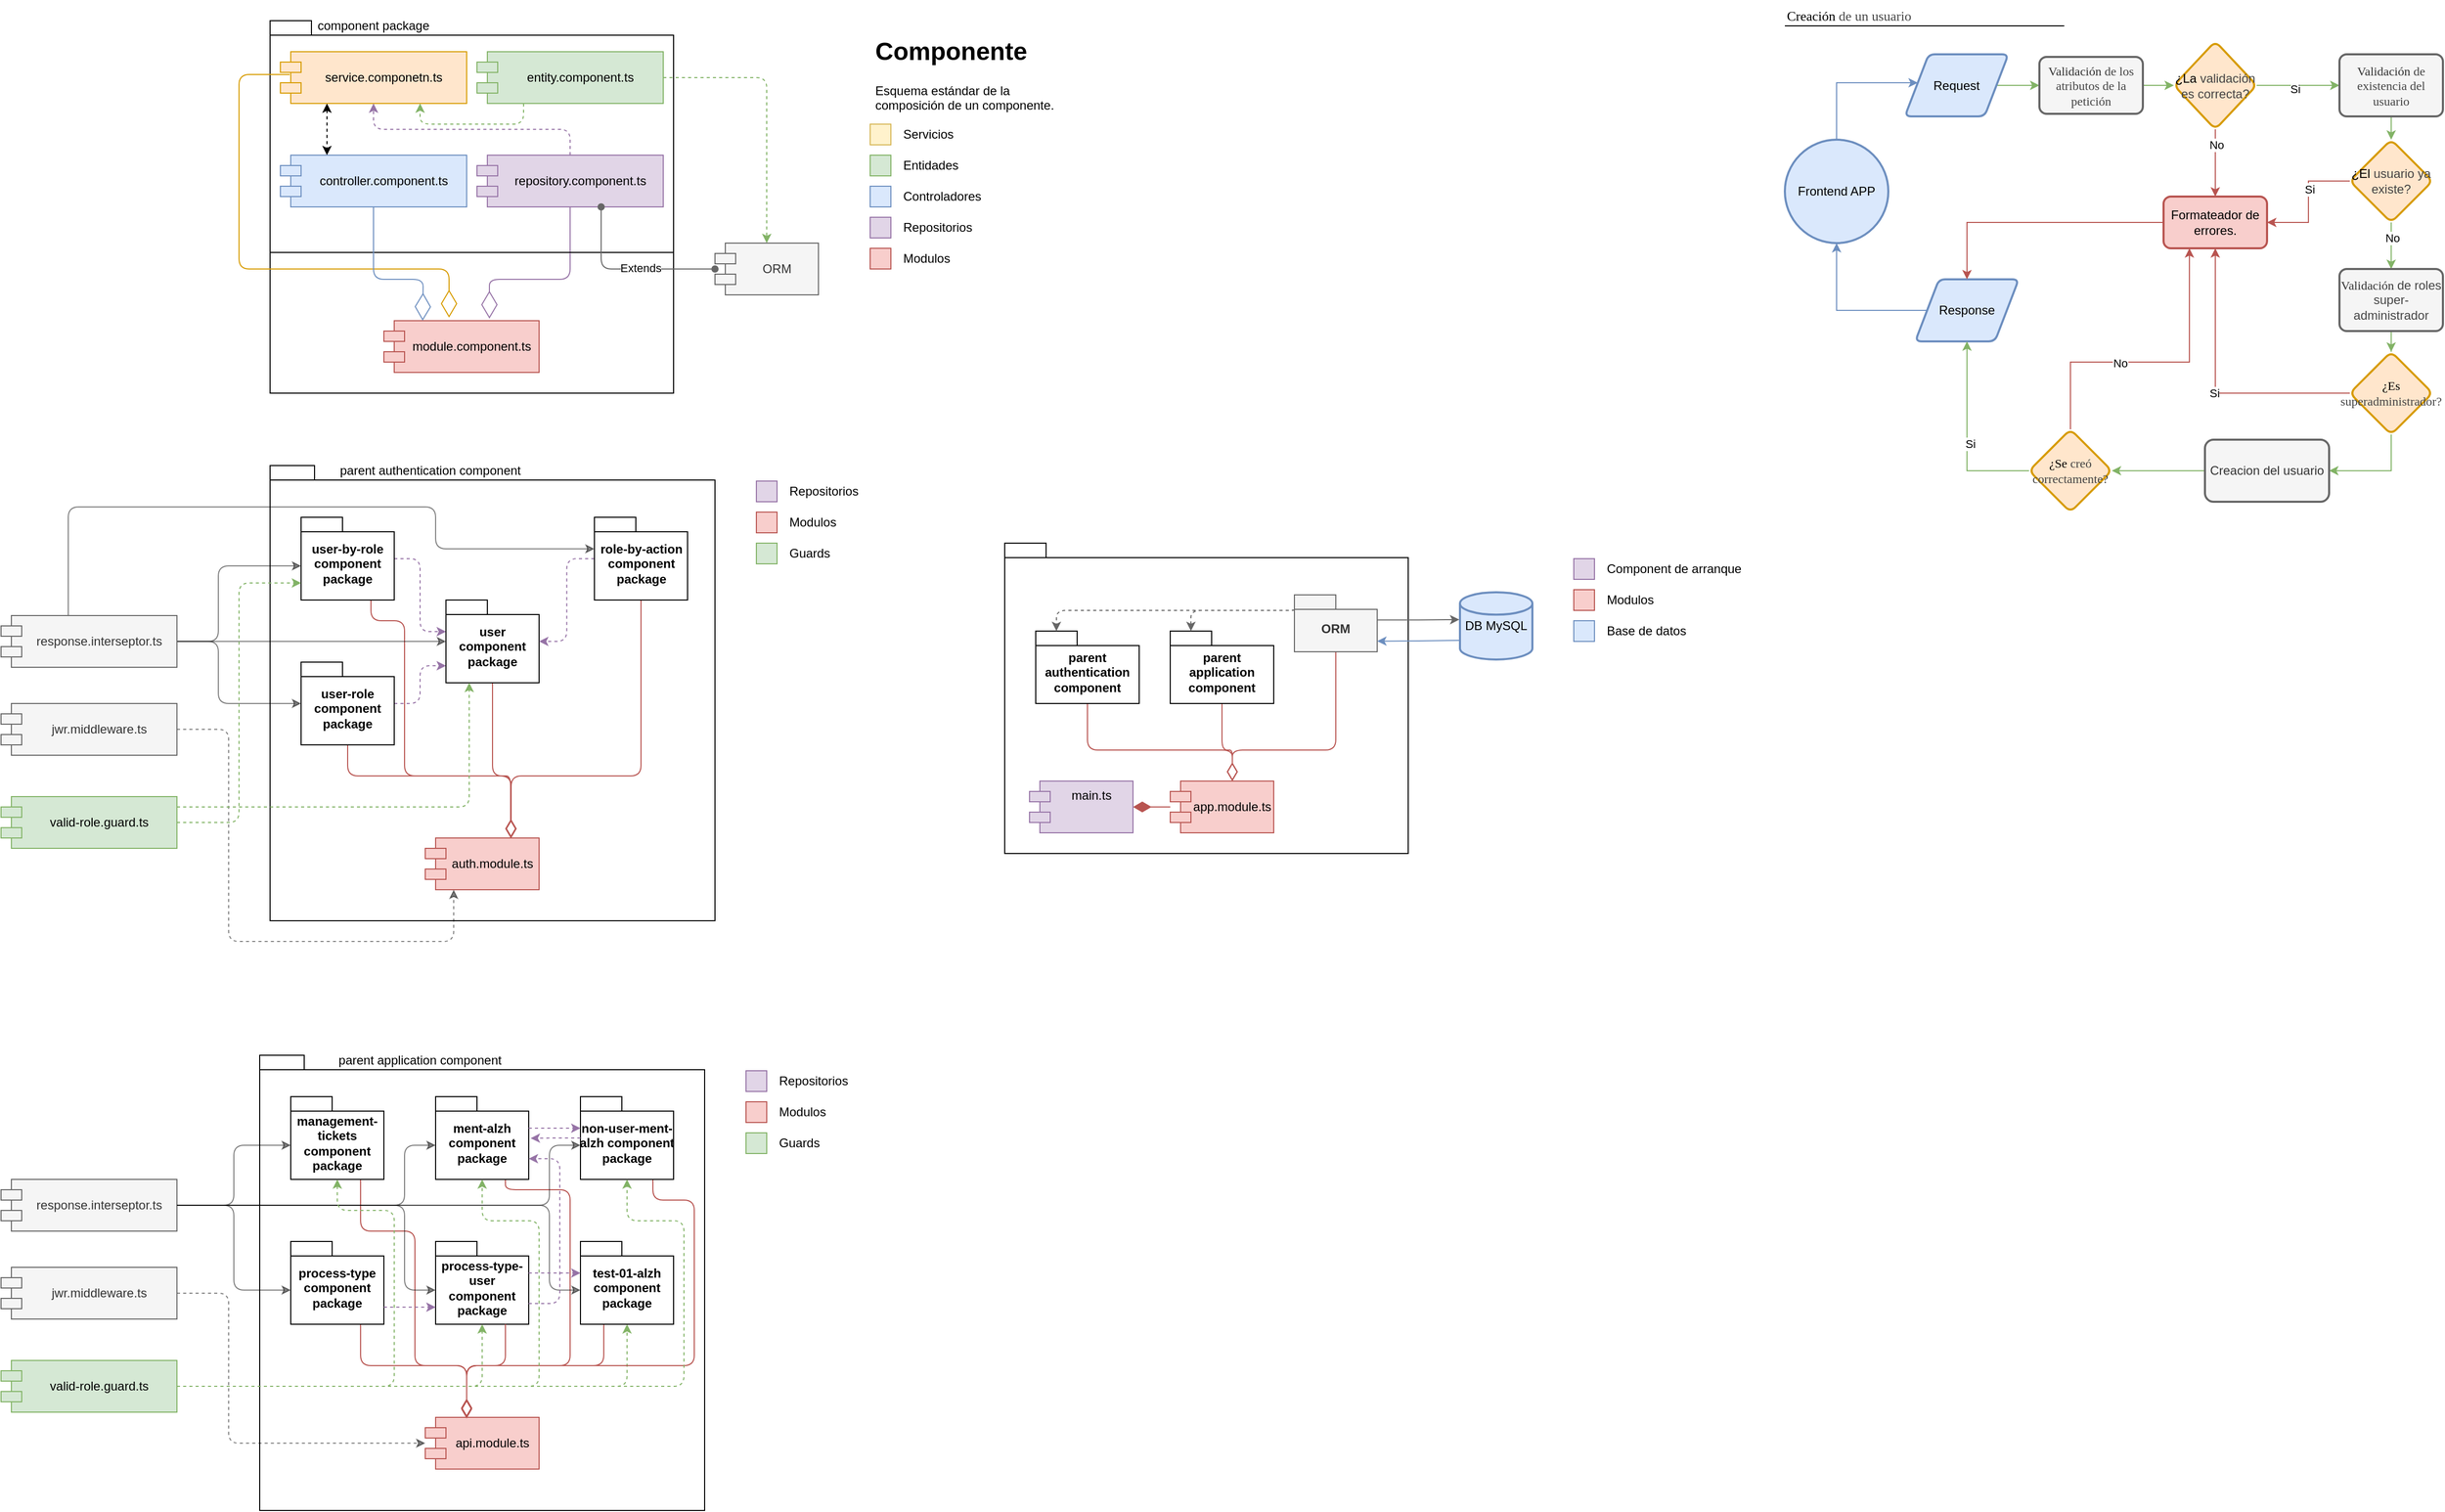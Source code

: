 <mxfile version="22.0.8" type="github">
  <diagram name="Page-1" id="3SnuVNbN8GcKIh2ZC8Z5">
    <mxGraphModel dx="2074" dy="652" grid="1" gridSize="10" guides="1" tooltips="1" connect="1" arrows="1" fold="1" page="1" pageScale="1" pageWidth="827" pageHeight="1169" math="0" shadow="0">
      <root>
        <mxCell id="0" />
        <mxCell id="1" parent="0" />
        <mxCell id="pO1jTsx1TpuLJ8HW07vw-2" value="" style="shape=folder;fontStyle=1;spacingTop=10;tabWidth=40;tabHeight=14;tabPosition=left;html=1;whiteSpace=wrap;" parent="1" vertex="1">
          <mxGeometry x="90" y="40" width="390" height="360" as="geometry" />
        </mxCell>
        <mxCell id="pO1jTsx1TpuLJ8HW07vw-17" style="edgeStyle=orthogonalEdgeStyle;rounded=0;orthogonalLoop=1;jettySize=auto;html=1;exitX=0.25;exitY=1;exitDx=0;exitDy=0;entryX=0.25;entryY=0;entryDx=0;entryDy=0;dashed=1;startArrow=classic;startFill=1;" parent="1" source="pO1jTsx1TpuLJ8HW07vw-3" target="pO1jTsx1TpuLJ8HW07vw-8" edge="1">
          <mxGeometry relative="1" as="geometry" />
        </mxCell>
        <mxCell id="pO1jTsx1TpuLJ8HW07vw-3" value="service.componetn.ts" style="shape=module;align=left;spacingLeft=20;align=center;verticalAlign=middle;whiteSpace=wrap;html=1;fillColor=#ffe6cc;strokeColor=#d79b00;" parent="1" vertex="1">
          <mxGeometry x="100" y="70" width="180" height="50" as="geometry" />
        </mxCell>
        <mxCell id="pO1jTsx1TpuLJ8HW07vw-14" style="edgeStyle=orthogonalEdgeStyle;rounded=1;orthogonalLoop=1;jettySize=auto;html=1;exitX=0.05;exitY=0.44;exitDx=0;exitDy=0;entryX=0.42;entryY=-0.06;entryDx=0;entryDy=0;entryPerimeter=0;endSize=24;endArrow=diamondThin;endFill=0;exitPerimeter=0;fillColor=#ffe6cc;strokeColor=#d79b00;" parent="1" source="pO1jTsx1TpuLJ8HW07vw-3" target="pO1jTsx1TpuLJ8HW07vw-7" edge="1">
          <mxGeometry relative="1" as="geometry">
            <Array as="points">
              <mxPoint x="60" y="92" />
              <mxPoint x="60" y="280" />
              <mxPoint x="263" y="280" />
            </Array>
          </mxGeometry>
        </mxCell>
        <mxCell id="pO1jTsx1TpuLJ8HW07vw-18" style="edgeStyle=orthogonalEdgeStyle;rounded=1;orthogonalLoop=1;jettySize=auto;html=1;exitX=0.25;exitY=1;exitDx=0;exitDy=0;entryX=0.75;entryY=1;entryDx=0;entryDy=0;dashed=1;fillColor=#d5e8d4;strokeColor=#82b366;" parent="1" source="pO1jTsx1TpuLJ8HW07vw-5" target="pO1jTsx1TpuLJ8HW07vw-3" edge="1">
          <mxGeometry relative="1" as="geometry" />
        </mxCell>
        <mxCell id="VqnanhZ_yknu34_rnHjb-83" style="edgeStyle=orthogonalEdgeStyle;rounded=1;orthogonalLoop=1;jettySize=auto;html=1;exitX=1;exitY=0.5;exitDx=0;exitDy=0;entryX=0.5;entryY=0;entryDx=0;entryDy=0;fillColor=#d5e8d4;strokeColor=#82b366;dashed=1;" parent="1" source="pO1jTsx1TpuLJ8HW07vw-5" target="VqnanhZ_yknu34_rnHjb-51" edge="1">
          <mxGeometry relative="1" as="geometry" />
        </mxCell>
        <mxCell id="pO1jTsx1TpuLJ8HW07vw-5" value="entity.component.ts" style="shape=module;align=left;spacingLeft=20;align=center;verticalAlign=middle;whiteSpace=wrap;html=1;fillColor=#d5e8d4;strokeColor=#82b366;" parent="1" vertex="1">
          <mxGeometry x="290" y="70" width="180" height="50" as="geometry" />
        </mxCell>
        <mxCell id="pO1jTsx1TpuLJ8HW07vw-15" style="edgeStyle=orthogonalEdgeStyle;rounded=1;orthogonalLoop=1;jettySize=auto;html=1;exitX=0.5;exitY=1;exitDx=0;exitDy=0;entryX=0.68;entryY=-0.04;entryDx=0;entryDy=0;entryPerimeter=0;endSize=24;endArrow=diamondThin;endFill=0;fillColor=#e1d5e7;strokeColor=#9673a6;" parent="1" source="pO1jTsx1TpuLJ8HW07vw-6" target="pO1jTsx1TpuLJ8HW07vw-7" edge="1">
          <mxGeometry relative="1" as="geometry">
            <Array as="points">
              <mxPoint x="380" y="290" />
              <mxPoint x="302" y="290" />
            </Array>
          </mxGeometry>
        </mxCell>
        <mxCell id="pO1jTsx1TpuLJ8HW07vw-16" style="edgeStyle=orthogonalEdgeStyle;rounded=1;orthogonalLoop=1;jettySize=auto;html=1;exitX=0.5;exitY=0;exitDx=0;exitDy=0;dashed=1;fillColor=#e1d5e7;strokeColor=#9673a6;" parent="1" source="pO1jTsx1TpuLJ8HW07vw-6" target="pO1jTsx1TpuLJ8HW07vw-3" edge="1">
          <mxGeometry relative="1" as="geometry" />
        </mxCell>
        <mxCell id="pO1jTsx1TpuLJ8HW07vw-6" value="repository.component.ts" style="shape=module;align=left;spacingLeft=20;align=center;verticalAlign=middle;whiteSpace=wrap;html=1;fillColor=#e1d5e7;strokeColor=#9673a6;" parent="1" vertex="1">
          <mxGeometry x="290" y="170" width="180" height="50" as="geometry" />
        </mxCell>
        <mxCell id="pO1jTsx1TpuLJ8HW07vw-7" value="module.component.ts" style="shape=module;align=left;spacingLeft=20;align=center;verticalAlign=middle;whiteSpace=wrap;html=1;fillColor=#f8cecc;strokeColor=#b85450;" parent="1" vertex="1">
          <mxGeometry x="200" y="330" width="150" height="50" as="geometry" />
        </mxCell>
        <mxCell id="pO1jTsx1TpuLJ8HW07vw-8" value="controller.component.ts" style="shape=module;align=left;spacingLeft=20;align=center;verticalAlign=middle;whiteSpace=wrap;html=1;fillColor=#dae8fc;strokeColor=#6c8ebf;" parent="1" vertex="1">
          <mxGeometry x="100" y="170" width="180" height="50" as="geometry" />
        </mxCell>
        <mxCell id="pO1jTsx1TpuLJ8HW07vw-9" value="" style="line;strokeWidth=1;fillColor=none;align=left;verticalAlign=middle;spacingTop=-1;spacingLeft=3;spacingRight=3;rotatable=0;labelPosition=right;points=[];portConstraint=eastwest;strokeColor=inherit;" parent="1" vertex="1">
          <mxGeometry x="90" y="260" width="390" height="8" as="geometry" />
        </mxCell>
        <mxCell id="pO1jTsx1TpuLJ8HW07vw-13" value="" style="endArrow=diamondThin;endFill=0;endSize=24;html=1;rounded=1;exitX=0.5;exitY=1;exitDx=0;exitDy=0;entryX=0.25;entryY=0;entryDx=0;entryDy=0;fillColor=#dae8fc;strokeColor=#6c8ebf;" parent="1" source="pO1jTsx1TpuLJ8HW07vw-8" target="pO1jTsx1TpuLJ8HW07vw-7" edge="1">
          <mxGeometry width="160" relative="1" as="geometry">
            <mxPoint x="300" y="400" as="sourcePoint" />
            <mxPoint x="460" y="400" as="targetPoint" />
            <Array as="points">
              <mxPoint x="190" y="290" />
              <mxPoint x="238" y="290" />
            </Array>
          </mxGeometry>
        </mxCell>
        <mxCell id="pO1jTsx1TpuLJ8HW07vw-23" value="component package" style="text;html=1;strokeColor=none;fillColor=none;align=center;verticalAlign=middle;whiteSpace=wrap;rounded=0;" parent="1" vertex="1">
          <mxGeometry x="110" y="30" width="160" height="30" as="geometry" />
        </mxCell>
        <mxCell id="pO1jTsx1TpuLJ8HW07vw-24" value="&lt;h1&gt;Componente&lt;/h1&gt;&lt;p&gt;Esquema estándar de la composición de un componente.&lt;br&gt;&lt;/p&gt;" style="text;html=1;strokeColor=none;fillColor=none;spacing=5;spacingTop=-20;whiteSpace=wrap;overflow=hidden;rounded=0;" parent="1" vertex="1">
          <mxGeometry x="670" y="50" width="190" height="120" as="geometry" />
        </mxCell>
        <mxCell id="pO1jTsx1TpuLJ8HW07vw-25" value="" style="whiteSpace=wrap;html=1;aspect=fixed;fillColor=#fff2cc;strokeColor=#d6b656;" parent="1" vertex="1">
          <mxGeometry x="670" y="140" width="20" height="20" as="geometry" />
        </mxCell>
        <mxCell id="pO1jTsx1TpuLJ8HW07vw-26" value="" style="whiteSpace=wrap;html=1;aspect=fixed;fillColor=#d5e8d4;strokeColor=#82b366;" parent="1" vertex="1">
          <mxGeometry x="670" y="170" width="20" height="20" as="geometry" />
        </mxCell>
        <mxCell id="pO1jTsx1TpuLJ8HW07vw-27" value="" style="whiteSpace=wrap;html=1;aspect=fixed;fillColor=#dae8fc;strokeColor=#6c8ebf;" parent="1" vertex="1">
          <mxGeometry x="670" y="200" width="20" height="20" as="geometry" />
        </mxCell>
        <mxCell id="pO1jTsx1TpuLJ8HW07vw-28" value="" style="whiteSpace=wrap;html=1;aspect=fixed;fillColor=#e1d5e7;strokeColor=#9673a6;" parent="1" vertex="1">
          <mxGeometry x="670" y="230" width="20" height="20" as="geometry" />
        </mxCell>
        <mxCell id="pO1jTsx1TpuLJ8HW07vw-29" value="" style="whiteSpace=wrap;html=1;aspect=fixed;fillColor=#f8cecc;strokeColor=#b85450;" parent="1" vertex="1">
          <mxGeometry x="670" y="260" width="20" height="20" as="geometry" />
        </mxCell>
        <mxCell id="pO1jTsx1TpuLJ8HW07vw-30" value="Servicios" style="text;html=1;strokeColor=none;fillColor=none;align=left;verticalAlign=middle;whiteSpace=wrap;rounded=0;" parent="1" vertex="1">
          <mxGeometry x="700" y="135" width="60" height="30" as="geometry" />
        </mxCell>
        <mxCell id="pO1jTsx1TpuLJ8HW07vw-31" value="Entidades" style="text;html=1;strokeColor=none;fillColor=none;align=left;verticalAlign=middle;whiteSpace=wrap;rounded=0;" parent="1" vertex="1">
          <mxGeometry x="700" y="165" width="60" height="30" as="geometry" />
        </mxCell>
        <mxCell id="pO1jTsx1TpuLJ8HW07vw-33" value="Controladores" style="text;html=1;strokeColor=none;fillColor=none;align=left;verticalAlign=middle;whiteSpace=wrap;rounded=0;" parent="1" vertex="1">
          <mxGeometry x="700" y="195" width="80" height="30" as="geometry" />
        </mxCell>
        <mxCell id="pO1jTsx1TpuLJ8HW07vw-34" value="Repositorios" style="text;html=1;strokeColor=none;fillColor=none;align=left;verticalAlign=middle;whiteSpace=wrap;rounded=0;" parent="1" vertex="1">
          <mxGeometry x="700" y="225" width="90" height="30" as="geometry" />
        </mxCell>
        <mxCell id="pO1jTsx1TpuLJ8HW07vw-35" value="Modulos" style="text;html=1;strokeColor=none;fillColor=none;align=left;verticalAlign=middle;whiteSpace=wrap;rounded=0;" parent="1" vertex="1">
          <mxGeometry x="700" y="255" width="60" height="30" as="geometry" />
        </mxCell>
        <mxCell id="pO1jTsx1TpuLJ8HW07vw-36" value="" style="shape=folder;fontStyle=1;spacingTop=10;tabWidth=40;tabHeight=14;tabPosition=left;html=1;whiteSpace=wrap;" parent="1" vertex="1">
          <mxGeometry x="90" y="470" width="430" height="440" as="geometry" />
        </mxCell>
        <mxCell id="pO1jTsx1TpuLJ8HW07vw-38" value="auth.module.ts" style="shape=module;align=left;spacingLeft=20;align=center;verticalAlign=middle;whiteSpace=wrap;html=1;fillColor=#f8cecc;strokeColor=#b85450;" parent="1" vertex="1">
          <mxGeometry x="240" y="830" width="110" height="50" as="geometry" />
        </mxCell>
        <mxCell id="pO1jTsx1TpuLJ8HW07vw-42" value="parent authentication component" style="text;html=1;strokeColor=none;fillColor=none;align=center;verticalAlign=middle;whiteSpace=wrap;rounded=0;" parent="1" vertex="1">
          <mxGeometry x="150" y="460" width="190" height="30" as="geometry" />
        </mxCell>
        <mxCell id="pO1jTsx1TpuLJ8HW07vw-59" style="edgeStyle=orthogonalEdgeStyle;rounded=1;orthogonalLoop=1;jettySize=auto;html=1;entryX=0;entryY=0;entryDx=0;entryDy=30.5;entryPerimeter=0;dashed=1;fillColor=#e1d5e7;strokeColor=#9673a6;" parent="1" source="pO1jTsx1TpuLJ8HW07vw-43" target="pO1jTsx1TpuLJ8HW07vw-45" edge="1">
          <mxGeometry relative="1" as="geometry" />
        </mxCell>
        <mxCell id="pO1jTsx1TpuLJ8HW07vw-64" style="edgeStyle=orthogonalEdgeStyle;rounded=1;orthogonalLoop=1;jettySize=auto;html=1;exitX=0.75;exitY=1;exitDx=0;exitDy=0;exitPerimeter=0;endArrow=diamondThin;endFill=0;endSize=15;fillColor=#f8cecc;strokeColor=#b85450;entryX=0.75;entryY=0;entryDx=0;entryDy=0;" parent="1" source="pO1jTsx1TpuLJ8HW07vw-43" target="pO1jTsx1TpuLJ8HW07vw-38" edge="1">
          <mxGeometry relative="1" as="geometry">
            <Array as="points">
              <mxPoint x="188" y="620" />
              <mxPoint x="220" y="620" />
              <mxPoint x="220" y="770" />
              <mxPoint x="323" y="770" />
              <mxPoint x="323" y="830" />
            </Array>
          </mxGeometry>
        </mxCell>
        <mxCell id="pO1jTsx1TpuLJ8HW07vw-43" value="user-by-role component package" style="shape=folder;fontStyle=1;spacingTop=10;tabWidth=40;tabHeight=14;tabPosition=left;html=1;whiteSpace=wrap;" parent="1" vertex="1">
          <mxGeometry x="120" y="520" width="90" height="80" as="geometry" />
        </mxCell>
        <mxCell id="pO1jTsx1TpuLJ8HW07vw-60" style="edgeStyle=orthogonalEdgeStyle;rounded=1;orthogonalLoop=1;jettySize=auto;html=1;entryX=0;entryY=0;entryDx=0;entryDy=63.5;entryPerimeter=0;dashed=1;fillColor=#e1d5e7;strokeColor=#9673a6;" parent="1" source="pO1jTsx1TpuLJ8HW07vw-44" target="pO1jTsx1TpuLJ8HW07vw-45" edge="1">
          <mxGeometry relative="1" as="geometry" />
        </mxCell>
        <mxCell id="pO1jTsx1TpuLJ8HW07vw-61" style="edgeStyle=orthogonalEdgeStyle;rounded=1;orthogonalLoop=1;jettySize=auto;html=1;fillColor=#f8cecc;strokeColor=#b85450;endArrow=diamondThin;endFill=0;endSize=15;entryX=0.75;entryY=0;entryDx=0;entryDy=0;" parent="1" source="pO1jTsx1TpuLJ8HW07vw-44" target="pO1jTsx1TpuLJ8HW07vw-38" edge="1">
          <mxGeometry relative="1" as="geometry">
            <Array as="points">
              <mxPoint x="165" y="770" />
              <mxPoint x="323" y="770" />
              <mxPoint x="323" y="830" />
            </Array>
            <mxPoint x="320" y="830" as="targetPoint" />
          </mxGeometry>
        </mxCell>
        <mxCell id="pO1jTsx1TpuLJ8HW07vw-44" value="user-role component package" style="shape=folder;fontStyle=1;spacingTop=10;tabWidth=40;tabHeight=14;tabPosition=left;html=1;whiteSpace=wrap;" parent="1" vertex="1">
          <mxGeometry x="120" y="660" width="90" height="80" as="geometry" />
        </mxCell>
        <mxCell id="pO1jTsx1TpuLJ8HW07vw-63" style="edgeStyle=orthogonalEdgeStyle;rounded=1;orthogonalLoop=1;jettySize=auto;html=1;exitX=0.5;exitY=1;exitDx=0;exitDy=0;exitPerimeter=0;entryX=0.75;entryY=0;entryDx=0;entryDy=0;endArrow=diamondThin;endFill=0;endSize=15;fillColor=#f8cecc;strokeColor=#b85450;" parent="1" source="pO1jTsx1TpuLJ8HW07vw-45" target="pO1jTsx1TpuLJ8HW07vw-38" edge="1">
          <mxGeometry relative="1" as="geometry">
            <Array as="points">
              <mxPoint x="305" y="770" />
              <mxPoint x="322" y="770" />
            </Array>
          </mxGeometry>
        </mxCell>
        <mxCell id="pO1jTsx1TpuLJ8HW07vw-45" value="user component package" style="shape=folder;fontStyle=1;spacingTop=10;tabWidth=40;tabHeight=14;tabPosition=left;html=1;whiteSpace=wrap;" parent="1" vertex="1">
          <mxGeometry x="260" y="600" width="90" height="80" as="geometry" />
        </mxCell>
        <mxCell id="pO1jTsx1TpuLJ8HW07vw-58" style="edgeStyle=orthogonalEdgeStyle;rounded=1;orthogonalLoop=1;jettySize=auto;html=1;dashed=1;fillColor=#e1d5e7;strokeColor=#9673a6;" parent="1" source="pO1jTsx1TpuLJ8HW07vw-47" target="pO1jTsx1TpuLJ8HW07vw-45" edge="1">
          <mxGeometry relative="1" as="geometry" />
        </mxCell>
        <mxCell id="pO1jTsx1TpuLJ8HW07vw-62" style="edgeStyle=orthogonalEdgeStyle;rounded=1;orthogonalLoop=1;jettySize=auto;html=1;entryX=0.75;entryY=0;entryDx=0;entryDy=0;endArrow=diamondThin;endFill=0;endSize=15;fillColor=#f8cecc;strokeColor=#b85450;" parent="1" source="pO1jTsx1TpuLJ8HW07vw-47" target="pO1jTsx1TpuLJ8HW07vw-38" edge="1">
          <mxGeometry relative="1" as="geometry">
            <Array as="points">
              <mxPoint x="448" y="770" />
              <mxPoint x="323" y="770" />
              <mxPoint x="323" y="830" />
            </Array>
          </mxGeometry>
        </mxCell>
        <mxCell id="pO1jTsx1TpuLJ8HW07vw-47" value="role-by-action component package" style="shape=folder;fontStyle=1;spacingTop=10;tabWidth=40;tabHeight=14;tabPosition=left;html=1;whiteSpace=wrap;" parent="1" vertex="1">
          <mxGeometry x="403.5" y="520" width="90" height="80" as="geometry" />
        </mxCell>
        <mxCell id="pO1jTsx1TpuLJ8HW07vw-54" style="edgeStyle=orthogonalEdgeStyle;rounded=1;orthogonalLoop=1;jettySize=auto;html=1;entryX=0;entryY=0;entryDx=0;entryDy=47;entryPerimeter=0;opacity=50;" parent="1" source="pO1jTsx1TpuLJ8HW07vw-53" target="pO1jTsx1TpuLJ8HW07vw-43" edge="1">
          <mxGeometry relative="1" as="geometry">
            <Array as="points">
              <mxPoint x="40" y="640" />
              <mxPoint x="40" y="567" />
            </Array>
          </mxGeometry>
        </mxCell>
        <mxCell id="pO1jTsx1TpuLJ8HW07vw-55" style="edgeStyle=orthogonalEdgeStyle;rounded=1;orthogonalLoop=1;jettySize=auto;html=1;opacity=50;" parent="1" source="pO1jTsx1TpuLJ8HW07vw-53" target="pO1jTsx1TpuLJ8HW07vw-44" edge="1">
          <mxGeometry relative="1" as="geometry">
            <Array as="points">
              <mxPoint x="40" y="640" />
              <mxPoint x="40" y="700" />
            </Array>
          </mxGeometry>
        </mxCell>
        <mxCell id="pO1jTsx1TpuLJ8HW07vw-56" style="edgeStyle=orthogonalEdgeStyle;rounded=1;orthogonalLoop=1;jettySize=auto;html=1;opacity=50;" parent="1" source="pO1jTsx1TpuLJ8HW07vw-53" target="pO1jTsx1TpuLJ8HW07vw-45" edge="1">
          <mxGeometry relative="1" as="geometry">
            <Array as="points">
              <mxPoint x="20" y="640" />
              <mxPoint x="20" y="640" />
            </Array>
          </mxGeometry>
        </mxCell>
        <mxCell id="pO1jTsx1TpuLJ8HW07vw-57" style="edgeStyle=orthogonalEdgeStyle;rounded=1;orthogonalLoop=1;jettySize=auto;html=1;entryX=0;entryY=0;entryDx=0;entryDy=30.5;entryPerimeter=0;opacity=50;" parent="1" source="pO1jTsx1TpuLJ8HW07vw-53" target="pO1jTsx1TpuLJ8HW07vw-47" edge="1">
          <mxGeometry relative="1" as="geometry">
            <Array as="points">
              <mxPoint x="-105" y="510" />
              <mxPoint x="250" y="510" />
              <mxPoint x="250" y="551" />
            </Array>
          </mxGeometry>
        </mxCell>
        <mxCell id="pO1jTsx1TpuLJ8HW07vw-53" value="response.interseptor.ts" style="shape=module;align=left;spacingLeft=20;align=center;verticalAlign=middle;whiteSpace=wrap;html=1;fillColor=#f5f5f5;strokeColor=#666666;fontColor=#333333;" parent="1" vertex="1">
          <mxGeometry x="-170" y="615" width="170" height="50" as="geometry" />
        </mxCell>
        <mxCell id="pO1jTsx1TpuLJ8HW07vw-67" style="edgeStyle=orthogonalEdgeStyle;rounded=1;orthogonalLoop=1;jettySize=auto;html=1;exitX=1;exitY=0.5;exitDx=0;exitDy=0;entryX=0.25;entryY=1;entryDx=0;entryDy=0;dashed=1;opacity=50;" parent="1" source="pO1jTsx1TpuLJ8HW07vw-65" target="pO1jTsx1TpuLJ8HW07vw-38" edge="1">
          <mxGeometry relative="1" as="geometry">
            <Array as="points">
              <mxPoint x="50" y="725" />
              <mxPoint x="50" y="930" />
              <mxPoint x="268" y="930" />
            </Array>
          </mxGeometry>
        </mxCell>
        <mxCell id="pO1jTsx1TpuLJ8HW07vw-65" value="jwr.middleware.ts" style="shape=module;align=left;spacingLeft=20;align=center;verticalAlign=middle;whiteSpace=wrap;html=1;fillColor=#f5f5f5;fontColor=#333333;strokeColor=#666666;" parent="1" vertex="1">
          <mxGeometry x="-170" y="700" width="170" height="50" as="geometry" />
        </mxCell>
        <mxCell id="pO1jTsx1TpuLJ8HW07vw-69" style="edgeStyle=orthogonalEdgeStyle;rounded=1;orthogonalLoop=1;jettySize=auto;html=1;entryX=0.25;entryY=1;entryDx=0;entryDy=0;entryPerimeter=0;dashed=1;fillColor=#d5e8d4;strokeColor=#82b366;" parent="1" source="pO1jTsx1TpuLJ8HW07vw-68" target="pO1jTsx1TpuLJ8HW07vw-45" edge="1">
          <mxGeometry relative="1" as="geometry">
            <Array as="points">
              <mxPoint x="283" y="800" />
            </Array>
          </mxGeometry>
        </mxCell>
        <mxCell id="pO1jTsx1TpuLJ8HW07vw-70" style="edgeStyle=orthogonalEdgeStyle;rounded=1;orthogonalLoop=1;jettySize=auto;html=1;entryX=0;entryY=0;entryDx=0;entryDy=63.5;entryPerimeter=0;dashed=1;fillColor=#d5e8d4;strokeColor=#82b366;" parent="1" source="pO1jTsx1TpuLJ8HW07vw-68" target="pO1jTsx1TpuLJ8HW07vw-43" edge="1">
          <mxGeometry relative="1" as="geometry" />
        </mxCell>
        <mxCell id="pO1jTsx1TpuLJ8HW07vw-68" value="valid-role.guard.ts" style="shape=module;align=left;spacingLeft=20;align=center;verticalAlign=middle;whiteSpace=wrap;html=1;fillColor=#d5e8d4;strokeColor=#82b366;" parent="1" vertex="1">
          <mxGeometry x="-170" y="790" width="170" height="50" as="geometry" />
        </mxCell>
        <mxCell id="pO1jTsx1TpuLJ8HW07vw-71" value="" style="shape=folder;fontStyle=1;spacingTop=10;tabWidth=40;tabHeight=14;tabPosition=left;html=1;whiteSpace=wrap;" parent="1" vertex="1">
          <mxGeometry x="80" y="1040" width="430" height="440" as="geometry" />
        </mxCell>
        <mxCell id="pO1jTsx1TpuLJ8HW07vw-72" value="response.interseptor.ts" style="shape=module;align=left;spacingLeft=20;align=center;verticalAlign=middle;whiteSpace=wrap;html=1;fillColor=#f5f5f5;strokeColor=#666666;fontColor=#333333;" parent="1" vertex="1">
          <mxGeometry x="-170" y="1160" width="170" height="50" as="geometry" />
        </mxCell>
        <mxCell id="VqnanhZ_yknu34_rnHjb-3" style="edgeStyle=orthogonalEdgeStyle;rounded=1;orthogonalLoop=1;jettySize=auto;html=1;dashed=1;opacity=50;" parent="1" source="pO1jTsx1TpuLJ8HW07vw-73" target="pO1jTsx1TpuLJ8HW07vw-76" edge="1">
          <mxGeometry relative="1" as="geometry">
            <Array as="points">
              <mxPoint x="50" y="1270" />
              <mxPoint x="50" y="1415" />
            </Array>
          </mxGeometry>
        </mxCell>
        <mxCell id="pO1jTsx1TpuLJ8HW07vw-73" value="jwr.middleware.ts" style="shape=module;align=left;spacingLeft=20;align=center;verticalAlign=middle;whiteSpace=wrap;html=1;fillColor=#f5f5f5;fontColor=#333333;strokeColor=#666666;" parent="1" vertex="1">
          <mxGeometry x="-170" y="1245" width="170" height="50" as="geometry" />
        </mxCell>
        <mxCell id="VqnanhZ_yknu34_rnHjb-13" style="edgeStyle=orthogonalEdgeStyle;rounded=1;orthogonalLoop=1;jettySize=auto;html=1;dashed=1;fillColor=#d5e8d4;strokeColor=#82b366;" parent="1" source="pO1jTsx1TpuLJ8HW07vw-74" target="pO1jTsx1TpuLJ8HW07vw-83" edge="1">
          <mxGeometry relative="1" as="geometry" />
        </mxCell>
        <mxCell id="pO1jTsx1TpuLJ8HW07vw-74" value="valid-role.guard.ts" style="shape=module;align=left;spacingLeft=20;align=center;verticalAlign=middle;whiteSpace=wrap;html=1;fillColor=#d5e8d4;strokeColor=#82b366;" parent="1" vertex="1">
          <mxGeometry x="-170" y="1335" width="170" height="50" as="geometry" />
        </mxCell>
        <mxCell id="pO1jTsx1TpuLJ8HW07vw-76" value="api.module.ts" style="shape=module;align=left;spacingLeft=20;align=center;verticalAlign=middle;whiteSpace=wrap;html=1;fillColor=#f8cecc;strokeColor=#b85450;" parent="1" vertex="1">
          <mxGeometry x="240" y="1390" width="110" height="50" as="geometry" />
        </mxCell>
        <mxCell id="VqnanhZ_yknu34_rnHjb-29" style="edgeStyle=orthogonalEdgeStyle;rounded=1;orthogonalLoop=1;jettySize=auto;html=1;exitX=0.75;exitY=1;exitDx=0;exitDy=0;exitPerimeter=0;endSize=15;fillColor=#f8cecc;strokeColor=#b85450;endArrow=diamondThin;endFill=0;" parent="1" source="pO1jTsx1TpuLJ8HW07vw-78" edge="1">
          <mxGeometry relative="1" as="geometry">
            <mxPoint x="280" y="1390" as="targetPoint" />
            <Array as="points">
              <mxPoint x="178" y="1210" />
              <mxPoint x="230" y="1210" />
              <mxPoint x="230" y="1340" />
              <mxPoint x="280" y="1340" />
            </Array>
          </mxGeometry>
        </mxCell>
        <mxCell id="pO1jTsx1TpuLJ8HW07vw-78" value="management-tickets component package" style="shape=folder;fontStyle=1;spacingTop=10;tabWidth=40;tabHeight=14;tabPosition=left;html=1;whiteSpace=wrap;" parent="1" vertex="1">
          <mxGeometry x="110" y="1080" width="90" height="80" as="geometry" />
        </mxCell>
        <mxCell id="VqnanhZ_yknu34_rnHjb-31" style="edgeStyle=orthogonalEdgeStyle;rounded=1;orthogonalLoop=1;jettySize=auto;html=1;exitX=0.75;exitY=1;exitDx=0;exitDy=0;exitPerimeter=0;fillColor=#f8cecc;strokeColor=#b85450;endSize=15;endArrow=diamondThin;endFill=0;" parent="1" source="pO1jTsx1TpuLJ8HW07vw-79" edge="1">
          <mxGeometry relative="1" as="geometry">
            <mxPoint x="280" y="1390.762" as="targetPoint" />
            <Array as="points">
              <mxPoint x="318" y="1170" />
              <mxPoint x="380" y="1170" />
              <mxPoint x="380" y="1340" />
              <mxPoint x="280" y="1340" />
            </Array>
          </mxGeometry>
        </mxCell>
        <mxCell id="pO1jTsx1TpuLJ8HW07vw-79" value="ment-alzh component package" style="shape=folder;fontStyle=1;spacingTop=10;tabWidth=40;tabHeight=14;tabPosition=left;html=1;whiteSpace=wrap;" parent="1" vertex="1">
          <mxGeometry x="250" y="1080" width="90" height="80" as="geometry" />
        </mxCell>
        <mxCell id="VqnanhZ_yknu34_rnHjb-32" style="edgeStyle=orthogonalEdgeStyle;rounded=1;orthogonalLoop=1;jettySize=auto;html=1;fillColor=#f8cecc;strokeColor=#b85450;endSize=15;endArrow=diamondThin;endFill=0;" parent="1" source="pO1jTsx1TpuLJ8HW07vw-80" edge="1">
          <mxGeometry relative="1" as="geometry">
            <mxPoint x="280" y="1391.143" as="targetPoint" />
            <Array as="points">
              <mxPoint x="460" y="1180" />
              <mxPoint x="500" y="1180" />
              <mxPoint x="500" y="1340" />
              <mxPoint x="280" y="1340" />
            </Array>
          </mxGeometry>
        </mxCell>
        <mxCell id="pO1jTsx1TpuLJ8HW07vw-80" value="non-user-ment-alzh&amp;nbsp;component package" style="shape=folder;fontStyle=1;spacingTop=10;tabWidth=40;tabHeight=14;tabPosition=left;html=1;whiteSpace=wrap;" parent="1" vertex="1">
          <mxGeometry x="390" y="1080" width="90" height="80" as="geometry" />
        </mxCell>
        <mxCell id="VqnanhZ_yknu34_rnHjb-25" style="edgeStyle=orthogonalEdgeStyle;rounded=1;orthogonalLoop=1;jettySize=auto;html=1;exitX=0.75;exitY=1;exitDx=0;exitDy=0;exitPerimeter=0;endArrow=diamondThin;endFill=0;endSize=15;fillColor=#f8cecc;strokeColor=#b85450;" parent="1" source="pO1jTsx1TpuLJ8HW07vw-81" edge="1">
          <mxGeometry relative="1" as="geometry">
            <mxPoint x="280" y="1390" as="targetPoint" />
            <Array as="points">
              <mxPoint x="178" y="1340" />
              <mxPoint x="280" y="1340" />
              <mxPoint x="280" y="1390" />
            </Array>
          </mxGeometry>
        </mxCell>
        <mxCell id="pO1jTsx1TpuLJ8HW07vw-81" value="process-type component package" style="shape=folder;fontStyle=1;spacingTop=10;tabWidth=40;tabHeight=14;tabPosition=left;html=1;whiteSpace=wrap;" parent="1" vertex="1">
          <mxGeometry x="110" y="1220" width="90" height="80" as="geometry" />
        </mxCell>
        <mxCell id="pO1jTsx1TpuLJ8HW07vw-82" value="process-type-user component package" style="shape=folder;fontStyle=1;spacingTop=10;tabWidth=40;tabHeight=14;tabPosition=left;html=1;whiteSpace=wrap;" parent="1" vertex="1">
          <mxGeometry x="250" y="1220" width="90" height="80" as="geometry" />
        </mxCell>
        <mxCell id="VqnanhZ_yknu34_rnHjb-28" style="edgeStyle=orthogonalEdgeStyle;rounded=1;orthogonalLoop=1;jettySize=auto;html=1;exitX=0.25;exitY=1;exitDx=0;exitDy=0;exitPerimeter=0;endSize=15;endArrow=diamondThin;endFill=0;fillColor=#f8cecc;strokeColor=#b85450;" parent="1" source="pO1jTsx1TpuLJ8HW07vw-83" edge="1">
          <mxGeometry relative="1" as="geometry">
            <mxPoint x="280" y="1390" as="targetPoint" />
            <Array as="points">
              <mxPoint x="412" y="1340" />
              <mxPoint x="280" y="1340" />
            </Array>
          </mxGeometry>
        </mxCell>
        <mxCell id="pO1jTsx1TpuLJ8HW07vw-83" value="test-01-alzh component package" style="shape=folder;fontStyle=1;spacingTop=10;tabWidth=40;tabHeight=14;tabPosition=left;html=1;whiteSpace=wrap;" parent="1" vertex="1">
          <mxGeometry x="390" y="1220" width="90" height="80" as="geometry" />
        </mxCell>
        <mxCell id="VqnanhZ_yknu34_rnHjb-5" style="edgeStyle=orthogonalEdgeStyle;rounded=1;orthogonalLoop=1;jettySize=auto;html=1;entryX=0;entryY=0;entryDx=0;entryDy=47;entryPerimeter=0;opacity=50;" parent="1" source="pO1jTsx1TpuLJ8HW07vw-72" target="pO1jTsx1TpuLJ8HW07vw-81" edge="1">
          <mxGeometry relative="1" as="geometry" />
        </mxCell>
        <mxCell id="VqnanhZ_yknu34_rnHjb-6" style="edgeStyle=orthogonalEdgeStyle;rounded=1;orthogonalLoop=1;jettySize=auto;html=1;entryX=0;entryY=0;entryDx=0;entryDy=47;entryPerimeter=0;opacity=50;" parent="1" source="pO1jTsx1TpuLJ8HW07vw-72" target="pO1jTsx1TpuLJ8HW07vw-78" edge="1">
          <mxGeometry relative="1" as="geometry" />
        </mxCell>
        <mxCell id="VqnanhZ_yknu34_rnHjb-7" style="edgeStyle=orthogonalEdgeStyle;rounded=1;orthogonalLoop=1;jettySize=auto;html=1;entryX=0;entryY=0;entryDx=0;entryDy=47;entryPerimeter=0;opacity=50;" parent="1" source="pO1jTsx1TpuLJ8HW07vw-72" target="pO1jTsx1TpuLJ8HW07vw-82" edge="1">
          <mxGeometry relative="1" as="geometry">
            <Array as="points">
              <mxPoint x="220" y="1185" />
              <mxPoint x="220" y="1267" />
            </Array>
          </mxGeometry>
        </mxCell>
        <mxCell id="VqnanhZ_yknu34_rnHjb-8" style="edgeStyle=orthogonalEdgeStyle;rounded=1;orthogonalLoop=1;jettySize=auto;html=1;entryX=0;entryY=0;entryDx=0;entryDy=47;entryPerimeter=0;opacity=50;" parent="1" source="pO1jTsx1TpuLJ8HW07vw-72" target="pO1jTsx1TpuLJ8HW07vw-79" edge="1">
          <mxGeometry relative="1" as="geometry">
            <Array as="points">
              <mxPoint x="220" y="1185" />
              <mxPoint x="220" y="1127" />
            </Array>
          </mxGeometry>
        </mxCell>
        <mxCell id="VqnanhZ_yknu34_rnHjb-9" style="edgeStyle=orthogonalEdgeStyle;rounded=1;orthogonalLoop=1;jettySize=auto;html=1;entryX=0;entryY=0;entryDx=0;entryDy=47;entryPerimeter=0;opacity=50;" parent="1" source="pO1jTsx1TpuLJ8HW07vw-72" target="pO1jTsx1TpuLJ8HW07vw-83" edge="1">
          <mxGeometry relative="1" as="geometry">
            <Array as="points">
              <mxPoint x="360" y="1185" />
              <mxPoint x="360" y="1267" />
            </Array>
          </mxGeometry>
        </mxCell>
        <mxCell id="VqnanhZ_yknu34_rnHjb-10" style="edgeStyle=orthogonalEdgeStyle;rounded=1;orthogonalLoop=1;jettySize=auto;html=1;entryX=0;entryY=0;entryDx=0;entryDy=47;entryPerimeter=0;shadow=0;jumpStyle=none;opacity=50;" parent="1" source="pO1jTsx1TpuLJ8HW07vw-72" target="pO1jTsx1TpuLJ8HW07vw-80" edge="1">
          <mxGeometry relative="1" as="geometry">
            <Array as="points">
              <mxPoint x="360" y="1185" />
              <mxPoint x="360" y="1127" />
            </Array>
          </mxGeometry>
        </mxCell>
        <mxCell id="VqnanhZ_yknu34_rnHjb-12" style="edgeStyle=orthogonalEdgeStyle;rounded=1;orthogonalLoop=1;jettySize=auto;html=1;entryX=0.5;entryY=1;entryDx=0;entryDy=0;entryPerimeter=0;dashed=1;fillColor=#d5e8d4;strokeColor=#82b366;" parent="1" source="pO1jTsx1TpuLJ8HW07vw-74" target="pO1jTsx1TpuLJ8HW07vw-82" edge="1">
          <mxGeometry relative="1" as="geometry" />
        </mxCell>
        <mxCell id="VqnanhZ_yknu34_rnHjb-14" style="edgeStyle=orthogonalEdgeStyle;rounded=1;orthogonalLoop=1;jettySize=auto;html=1;entryX=0.5;entryY=1;entryDx=0;entryDy=0;entryPerimeter=0;dashed=1;fillColor=#d5e8d4;strokeColor=#82b366;" parent="1" source="pO1jTsx1TpuLJ8HW07vw-74" target="pO1jTsx1TpuLJ8HW07vw-79" edge="1">
          <mxGeometry relative="1" as="geometry">
            <Array as="points">
              <mxPoint x="350" y="1360" />
              <mxPoint x="350" y="1200" />
              <mxPoint x="295" y="1200" />
            </Array>
          </mxGeometry>
        </mxCell>
        <mxCell id="VqnanhZ_yknu34_rnHjb-15" style="edgeStyle=orthogonalEdgeStyle;rounded=1;orthogonalLoop=1;jettySize=auto;html=1;entryX=0.5;entryY=1;entryDx=0;entryDy=0;entryPerimeter=0;dashed=1;fillColor=#d5e8d4;strokeColor=#82b366;" parent="1" source="pO1jTsx1TpuLJ8HW07vw-74" target="pO1jTsx1TpuLJ8HW07vw-80" edge="1">
          <mxGeometry relative="1" as="geometry">
            <Array as="points">
              <mxPoint x="490" y="1360" />
              <mxPoint x="490" y="1200" />
              <mxPoint x="435" y="1200" />
            </Array>
          </mxGeometry>
        </mxCell>
        <mxCell id="VqnanhZ_yknu34_rnHjb-16" style="edgeStyle=orthogonalEdgeStyle;rounded=1;orthogonalLoop=1;jettySize=auto;html=1;entryX=0.5;entryY=1;entryDx=0;entryDy=0;entryPerimeter=0;dashed=1;fillColor=#d5e8d4;strokeColor=#82b366;" parent="1" source="pO1jTsx1TpuLJ8HW07vw-74" target="pO1jTsx1TpuLJ8HW07vw-78" edge="1">
          <mxGeometry relative="1" as="geometry">
            <Array as="points">
              <mxPoint x="210" y="1360" />
              <mxPoint x="210" y="1190" />
              <mxPoint x="155" y="1190" />
            </Array>
          </mxGeometry>
        </mxCell>
        <mxCell id="VqnanhZ_yknu34_rnHjb-18" style="edgeStyle=orthogonalEdgeStyle;rounded=0;orthogonalLoop=1;jettySize=auto;html=1;exitX=0;exitY=0;exitDx=90;exitDy=30.5;exitPerimeter=0;entryX=0;entryY=0;entryDx=0;entryDy=30.5;entryPerimeter=0;fillColor=#e1d5e7;strokeColor=#9673a6;dashed=1;" parent="1" source="pO1jTsx1TpuLJ8HW07vw-82" target="pO1jTsx1TpuLJ8HW07vw-83" edge="1">
          <mxGeometry relative="1" as="geometry" />
        </mxCell>
        <mxCell id="VqnanhZ_yknu34_rnHjb-20" style="edgeStyle=orthogonalEdgeStyle;rounded=1;orthogonalLoop=1;jettySize=auto;html=1;fillColor=#e1d5e7;strokeColor=#9673a6;dashed=1;" parent="1" source="pO1jTsx1TpuLJ8HW07vw-82" edge="1">
          <mxGeometry relative="1" as="geometry">
            <mxPoint x="340" y="1140" as="targetPoint" />
            <Array as="points">
              <mxPoint x="370" y="1280" />
              <mxPoint x="370" y="1140" />
              <mxPoint x="340" y="1140" />
            </Array>
          </mxGeometry>
        </mxCell>
        <mxCell id="VqnanhZ_yknu34_rnHjb-22" style="edgeStyle=orthogonalEdgeStyle;rounded=0;orthogonalLoop=1;jettySize=auto;html=1;exitX=0;exitY=0;exitDx=90;exitDy=63.5;exitPerimeter=0;entryX=0;entryY=0;entryDx=0;entryDy=63.5;entryPerimeter=0;fillColor=#e1d5e7;strokeColor=#9673a6;dashed=1;" parent="1" source="pO1jTsx1TpuLJ8HW07vw-81" target="pO1jTsx1TpuLJ8HW07vw-82" edge="1">
          <mxGeometry relative="1" as="geometry" />
        </mxCell>
        <mxCell id="VqnanhZ_yknu34_rnHjb-23" style="edgeStyle=orthogonalEdgeStyle;rounded=0;orthogonalLoop=1;jettySize=auto;html=1;exitX=0;exitY=0;exitDx=90;exitDy=30.5;exitPerimeter=0;entryX=0;entryY=0;entryDx=0;entryDy=30.5;entryPerimeter=0;fillColor=#e1d5e7;strokeColor=#9673a6;dashed=1;" parent="1" source="pO1jTsx1TpuLJ8HW07vw-79" target="pO1jTsx1TpuLJ8HW07vw-80" edge="1">
          <mxGeometry relative="1" as="geometry" />
        </mxCell>
        <mxCell id="VqnanhZ_yknu34_rnHjb-24" style="edgeStyle=orthogonalEdgeStyle;rounded=0;orthogonalLoop=1;jettySize=auto;html=1;entryX=1.021;entryY=0.503;entryDx=0;entryDy=0;entryPerimeter=0;fillColor=#e1d5e7;strokeColor=#9673a6;dashed=1;" parent="1" source="pO1jTsx1TpuLJ8HW07vw-80" target="pO1jTsx1TpuLJ8HW07vw-79" edge="1">
          <mxGeometry relative="1" as="geometry" />
        </mxCell>
        <mxCell id="VqnanhZ_yknu34_rnHjb-27" style="edgeStyle=orthogonalEdgeStyle;rounded=1;orthogonalLoop=1;jettySize=auto;html=1;exitX=0.75;exitY=1;exitDx=0;exitDy=0;exitPerimeter=0;endSize=15;fillColor=#f8cecc;strokeColor=#b85450;endArrow=diamondThin;endFill=0;" parent="1" source="pO1jTsx1TpuLJ8HW07vw-82" edge="1">
          <mxGeometry relative="1" as="geometry">
            <mxPoint x="280" y="1390" as="targetPoint" />
            <Array as="points">
              <mxPoint x="318" y="1340" />
              <mxPoint x="280" y="1340" />
            </Array>
          </mxGeometry>
        </mxCell>
        <mxCell id="VqnanhZ_yknu34_rnHjb-34" value="parent application component" style="text;html=1;strokeColor=none;fillColor=none;align=center;verticalAlign=middle;whiteSpace=wrap;rounded=0;" parent="1" vertex="1">
          <mxGeometry x="140" y="1030" width="190" height="30" as="geometry" />
        </mxCell>
        <mxCell id="VqnanhZ_yknu34_rnHjb-35" value="" style="whiteSpace=wrap;html=1;aspect=fixed;fillColor=#e1d5e7;strokeColor=#9673a6;" parent="1" vertex="1">
          <mxGeometry x="560" y="485" width="20" height="20" as="geometry" />
        </mxCell>
        <mxCell id="VqnanhZ_yknu34_rnHjb-36" value="" style="whiteSpace=wrap;html=1;aspect=fixed;fillColor=#f8cecc;strokeColor=#b85450;" parent="1" vertex="1">
          <mxGeometry x="560" y="515" width="20" height="20" as="geometry" />
        </mxCell>
        <mxCell id="VqnanhZ_yknu34_rnHjb-37" value="Repositorios" style="text;html=1;strokeColor=none;fillColor=none;align=left;verticalAlign=middle;whiteSpace=wrap;rounded=0;" parent="1" vertex="1">
          <mxGeometry x="590" y="480" width="90" height="30" as="geometry" />
        </mxCell>
        <mxCell id="VqnanhZ_yknu34_rnHjb-38" value="Modulos" style="text;html=1;strokeColor=none;fillColor=none;align=left;verticalAlign=middle;whiteSpace=wrap;rounded=0;" parent="1" vertex="1">
          <mxGeometry x="590" y="510" width="60" height="30" as="geometry" />
        </mxCell>
        <mxCell id="VqnanhZ_yknu34_rnHjb-39" value="" style="whiteSpace=wrap;html=1;aspect=fixed;fillColor=#e1d5e7;strokeColor=#9673a6;" parent="1" vertex="1">
          <mxGeometry x="550" y="1055" width="20" height="20" as="geometry" />
        </mxCell>
        <mxCell id="VqnanhZ_yknu34_rnHjb-40" value="" style="whiteSpace=wrap;html=1;aspect=fixed;fillColor=#f8cecc;strokeColor=#b85450;" parent="1" vertex="1">
          <mxGeometry x="550" y="1085" width="20" height="20" as="geometry" />
        </mxCell>
        <mxCell id="VqnanhZ_yknu34_rnHjb-41" value="Repositorios" style="text;html=1;strokeColor=none;fillColor=none;align=left;verticalAlign=middle;whiteSpace=wrap;rounded=0;" parent="1" vertex="1">
          <mxGeometry x="580" y="1050" width="90" height="30" as="geometry" />
        </mxCell>
        <mxCell id="VqnanhZ_yknu34_rnHjb-42" value="Modulos" style="text;html=1;strokeColor=none;fillColor=none;align=left;verticalAlign=middle;whiteSpace=wrap;rounded=0;" parent="1" vertex="1">
          <mxGeometry x="580" y="1080" width="60" height="30" as="geometry" />
        </mxCell>
        <mxCell id="VqnanhZ_yknu34_rnHjb-43" value="" style="whiteSpace=wrap;html=1;aspect=fixed;fillColor=#d5e8d4;strokeColor=#82b366;" parent="1" vertex="1">
          <mxGeometry x="560" y="545" width="20" height="20" as="geometry" />
        </mxCell>
        <mxCell id="VqnanhZ_yknu34_rnHjb-44" value="Guards" style="text;html=1;strokeColor=none;fillColor=none;align=left;verticalAlign=middle;whiteSpace=wrap;rounded=0;" parent="1" vertex="1">
          <mxGeometry x="590" y="540" width="60" height="30" as="geometry" />
        </mxCell>
        <mxCell id="VqnanhZ_yknu34_rnHjb-45" value="" style="whiteSpace=wrap;html=1;aspect=fixed;fillColor=#d5e8d4;strokeColor=#82b366;" parent="1" vertex="1">
          <mxGeometry x="550" y="1115" width="20" height="20" as="geometry" />
        </mxCell>
        <mxCell id="VqnanhZ_yknu34_rnHjb-46" value="Guards" style="text;html=1;strokeColor=none;fillColor=none;align=left;verticalAlign=middle;whiteSpace=wrap;rounded=0;" parent="1" vertex="1">
          <mxGeometry x="580" y="1110" width="60" height="30" as="geometry" />
        </mxCell>
        <mxCell id="VqnanhZ_yknu34_rnHjb-47" value="" style="shape=folder;fontStyle=1;spacingTop=10;tabWidth=40;tabHeight=14;tabPosition=left;html=1;whiteSpace=wrap;" parent="1" vertex="1">
          <mxGeometry x="800" y="545" width="390" height="300" as="geometry" />
        </mxCell>
        <mxCell id="VqnanhZ_yknu34_rnHjb-79" style="edgeStyle=orthogonalEdgeStyle;rounded=0;orthogonalLoop=1;jettySize=auto;html=1;entryX=1;entryY=0.5;entryDx=0;entryDy=0;fillColor=#f8cecc;strokeColor=#b85450;endArrow=diamondThin;endFill=1;endSize=15;" parent="1" source="VqnanhZ_yknu34_rnHjb-48" target="VqnanhZ_yknu34_rnHjb-78" edge="1">
          <mxGeometry relative="1" as="geometry" />
        </mxCell>
        <mxCell id="VqnanhZ_yknu34_rnHjb-48" value="app.module.ts" style="shape=module;align=left;spacingLeft=20;align=center;verticalAlign=middle;whiteSpace=wrap;html=1;fillColor=#f8cecc;strokeColor=#b85450;" parent="1" vertex="1">
          <mxGeometry x="960" y="775" width="100" height="50" as="geometry" />
        </mxCell>
        <mxCell id="VqnanhZ_yknu34_rnHjb-64" style="edgeStyle=orthogonalEdgeStyle;rounded=1;orthogonalLoop=1;jettySize=auto;html=1;endArrow=diamondThin;endFill=0;endSize=15;fillColor=#f8cecc;strokeColor=#b85450;" parent="1" source="VqnanhZ_yknu34_rnHjb-49" target="VqnanhZ_yknu34_rnHjb-48" edge="1">
          <mxGeometry relative="1" as="geometry">
            <Array as="points">
              <mxPoint x="1120" y="745" />
              <mxPoint x="1020" y="745" />
            </Array>
          </mxGeometry>
        </mxCell>
        <mxCell id="VqnanhZ_yknu34_rnHjb-49" value="ORM" style="shape=folder;fontStyle=1;spacingTop=10;tabWidth=40;tabHeight=14;tabPosition=left;html=1;whiteSpace=wrap;fillColor=#f5f5f5;fontColor=#333333;strokeColor=#666666;" parent="1" vertex="1">
          <mxGeometry x="1080" y="595" width="80" height="55" as="geometry" />
        </mxCell>
        <mxCell id="VqnanhZ_yknu34_rnHjb-52" style="edgeStyle=orthogonalEdgeStyle;orthogonalLoop=1;jettySize=auto;html=1;fillColor=#f5f5f5;strokeColor=#666666;rounded=1;startArrow=oval;startFill=1;endArrow=oval;endFill=1;" parent="1" source="VqnanhZ_yknu34_rnHjb-51" edge="1">
          <mxGeometry relative="1" as="geometry">
            <mxPoint x="410" y="220" as="targetPoint" />
            <Array as="points">
              <mxPoint x="410" y="280" />
              <mxPoint x="410" y="220" />
            </Array>
          </mxGeometry>
        </mxCell>
        <mxCell id="VqnanhZ_yknu34_rnHjb-53" value="Extends" style="edgeLabel;html=1;align=center;verticalAlign=middle;resizable=0;points=[];" parent="VqnanhZ_yknu34_rnHjb-52" vertex="1" connectable="0">
          <mxGeometry x="-0.154" y="-1" relative="1" as="geometry">
            <mxPoint as="offset" />
          </mxGeometry>
        </mxCell>
        <mxCell id="VqnanhZ_yknu34_rnHjb-51" value="ORM" style="shape=module;align=left;spacingLeft=20;align=center;verticalAlign=middle;whiteSpace=wrap;html=1;fillColor=#f5f5f5;fontColor=#333333;strokeColor=#666666;" parent="1" vertex="1">
          <mxGeometry x="520" y="255" width="100" height="50" as="geometry" />
        </mxCell>
        <mxCell id="VqnanhZ_yknu34_rnHjb-54" value="DB MySQL" style="strokeWidth=2;html=1;shape=mxgraph.flowchart.database;whiteSpace=wrap;fillColor=#dae8fc;strokeColor=#6c8ebf;" parent="1" vertex="1">
          <mxGeometry x="1240" y="592.5" width="70" height="65" as="geometry" />
        </mxCell>
        <mxCell id="VqnanhZ_yknu34_rnHjb-57" style="edgeStyle=orthogonalEdgeStyle;rounded=0;orthogonalLoop=1;jettySize=auto;html=1;exitX=0;exitY=0;exitDx=80;exitDy=24.25;exitPerimeter=0;entryX=-0.009;entryY=0.406;entryDx=0;entryDy=0;entryPerimeter=0;fillColor=#f5f5f5;strokeColor=#666666;" parent="1" source="VqnanhZ_yknu34_rnHjb-49" target="VqnanhZ_yknu34_rnHjb-54" edge="1">
          <mxGeometry relative="1" as="geometry" />
        </mxCell>
        <mxCell id="VqnanhZ_yknu34_rnHjb-59" style="edgeStyle=orthogonalEdgeStyle;rounded=0;orthogonalLoop=1;jettySize=auto;html=1;entryX=0;entryY=0;entryDx=80;entryDy=44.75;entryPerimeter=0;fillColor=#dae8fc;strokeColor=#6c8ebf;" parent="1" target="VqnanhZ_yknu34_rnHjb-49" edge="1">
          <mxGeometry relative="1" as="geometry">
            <mxPoint x="1240" y="639" as="sourcePoint" />
          </mxGeometry>
        </mxCell>
        <mxCell id="VqnanhZ_yknu34_rnHjb-66" style="edgeStyle=orthogonalEdgeStyle;rounded=1;orthogonalLoop=1;jettySize=auto;html=1;endArrow=diamondThin;endFill=0;endSize=15;fillColor=#f8cecc;strokeColor=#b85450;" parent="1" source="VqnanhZ_yknu34_rnHjb-60" target="VqnanhZ_yknu34_rnHjb-48" edge="1">
          <mxGeometry relative="1" as="geometry">
            <Array as="points">
              <mxPoint x="880" y="745" />
              <mxPoint x="1020" y="745" />
            </Array>
          </mxGeometry>
        </mxCell>
        <mxCell id="VqnanhZ_yknu34_rnHjb-60" value="parent authentication component" style="shape=folder;fontStyle=1;spacingTop=10;tabWidth=40;tabHeight=14;tabPosition=left;html=1;whiteSpace=wrap;" parent="1" vertex="1">
          <mxGeometry x="830" y="630" width="100" height="70" as="geometry" />
        </mxCell>
        <mxCell id="VqnanhZ_yknu34_rnHjb-65" style="edgeStyle=orthogonalEdgeStyle;orthogonalLoop=1;jettySize=auto;html=1;fillColor=#f8cecc;strokeColor=#b85450;endArrow=diamondThin;endFill=0;endSize=15;rounded=1;" parent="1" source="VqnanhZ_yknu34_rnHjb-61" target="VqnanhZ_yknu34_rnHjb-48" edge="1">
          <mxGeometry relative="1" as="geometry">
            <Array as="points">
              <mxPoint x="1010" y="745" />
              <mxPoint x="1020" y="745" />
            </Array>
          </mxGeometry>
        </mxCell>
        <mxCell id="VqnanhZ_yknu34_rnHjb-61" value="parent application component" style="shape=folder;fontStyle=1;spacingTop=10;tabWidth=40;tabHeight=14;tabPosition=left;html=1;whiteSpace=wrap;" parent="1" vertex="1">
          <mxGeometry x="960" y="630" width="100" height="70" as="geometry" />
        </mxCell>
        <mxCell id="VqnanhZ_yknu34_rnHjb-62" style="edgeStyle=orthogonalEdgeStyle;rounded=1;orthogonalLoop=1;jettySize=auto;html=1;exitX=0;exitY=0;exitDx=0;exitDy=14;exitPerimeter=0;entryX=0;entryY=0;entryDx=20;entryDy=0;entryPerimeter=0;fillColor=#f5f5f5;strokeColor=#666666;dashed=1;" parent="1" source="VqnanhZ_yknu34_rnHjb-49" target="VqnanhZ_yknu34_rnHjb-61" edge="1">
          <mxGeometry relative="1" as="geometry">
            <Array as="points">
              <mxPoint x="1080" y="610" />
              <mxPoint x="980" y="610" />
            </Array>
          </mxGeometry>
        </mxCell>
        <mxCell id="VqnanhZ_yknu34_rnHjb-63" style="edgeStyle=orthogonalEdgeStyle;rounded=1;orthogonalLoop=1;jettySize=auto;html=1;exitX=0;exitY=0;exitDx=0;exitDy=14;exitPerimeter=0;entryX=0;entryY=0;entryDx=20;entryDy=0;entryPerimeter=0;fillColor=#f5f5f5;strokeColor=#666666;dashed=1;" parent="1" source="VqnanhZ_yknu34_rnHjb-49" target="VqnanhZ_yknu34_rnHjb-60" edge="1">
          <mxGeometry relative="1" as="geometry">
            <Array as="points">
              <mxPoint x="1080" y="610" />
              <mxPoint x="850" y="610" />
            </Array>
          </mxGeometry>
        </mxCell>
        <mxCell id="VqnanhZ_yknu34_rnHjb-78" value="main.ts" style="shape=module;align=left;spacingLeft=20;align=center;verticalAlign=top;whiteSpace=wrap;html=1;fillColor=#e1d5e7;strokeColor=#9673a6;" parent="1" vertex="1">
          <mxGeometry x="824" y="775" width="100" height="50" as="geometry" />
        </mxCell>
        <mxCell id="Ml0yyeHJuEiZfWphdUPq-1" value="" style="whiteSpace=wrap;html=1;aspect=fixed;fillColor=#e1d5e7;strokeColor=#9673a6;" vertex="1" parent="1">
          <mxGeometry x="1350" y="560" width="20" height="20" as="geometry" />
        </mxCell>
        <mxCell id="Ml0yyeHJuEiZfWphdUPq-2" value="" style="whiteSpace=wrap;html=1;aspect=fixed;fillColor=#f8cecc;strokeColor=#b85450;" vertex="1" parent="1">
          <mxGeometry x="1350" y="590" width="20" height="20" as="geometry" />
        </mxCell>
        <mxCell id="Ml0yyeHJuEiZfWphdUPq-3" value="Modulos" style="text;html=1;strokeColor=none;fillColor=none;align=left;verticalAlign=middle;whiteSpace=wrap;rounded=0;" vertex="1" parent="1">
          <mxGeometry x="1380" y="585" width="60" height="30" as="geometry" />
        </mxCell>
        <mxCell id="Ml0yyeHJuEiZfWphdUPq-4" value="" style="whiteSpace=wrap;html=1;aspect=fixed;fillColor=#dae8fc;strokeColor=#6c8ebf;" vertex="1" parent="1">
          <mxGeometry x="1350" y="620" width="20" height="20" as="geometry" />
        </mxCell>
        <mxCell id="Ml0yyeHJuEiZfWphdUPq-5" value="Base de datos" style="text;html=1;strokeColor=none;fillColor=none;align=left;verticalAlign=middle;whiteSpace=wrap;rounded=0;" vertex="1" parent="1">
          <mxGeometry x="1380" y="615" width="80" height="30" as="geometry" />
        </mxCell>
        <mxCell id="Ml0yyeHJuEiZfWphdUPq-6" value="Component de arranque" style="text;html=1;strokeColor=none;fillColor=none;align=left;verticalAlign=middle;whiteSpace=wrap;rounded=0;" vertex="1" parent="1">
          <mxGeometry x="1380" y="555" width="140" height="30" as="geometry" />
        </mxCell>
        <mxCell id="Ml0yyeHJuEiZfWphdUPq-14" style="edgeStyle=orthogonalEdgeStyle;rounded=0;orthogonalLoop=1;jettySize=auto;html=1;fillColor=#d5e8d4;strokeColor=#82b366;" edge="1" parent="1" source="Ml0yyeHJuEiZfWphdUPq-7" target="Ml0yyeHJuEiZfWphdUPq-13">
          <mxGeometry relative="1" as="geometry" />
        </mxCell>
        <mxCell id="Ml0yyeHJuEiZfWphdUPq-7" value="Request" style="shape=parallelogram;html=1;strokeWidth=2;perimeter=parallelogramPerimeter;whiteSpace=wrap;rounded=1;arcSize=12;size=0.23;fillColor=#dae8fc;strokeColor=#6c8ebf;" vertex="1" parent="1">
          <mxGeometry x="1670" y="72.5" width="100" height="60" as="geometry" />
        </mxCell>
        <mxCell id="Ml0yyeHJuEiZfWphdUPq-12" style="edgeStyle=orthogonalEdgeStyle;rounded=0;orthogonalLoop=1;jettySize=auto;html=1;fillColor=#dae8fc;strokeColor=#6c8ebf;" edge="1" parent="1" source="Ml0yyeHJuEiZfWphdUPq-8" target="Ml0yyeHJuEiZfWphdUPq-7">
          <mxGeometry relative="1" as="geometry">
            <Array as="points">
              <mxPoint x="1604" y="100" />
            </Array>
          </mxGeometry>
        </mxCell>
        <mxCell id="Ml0yyeHJuEiZfWphdUPq-8" value="Frontend APP" style="strokeWidth=2;html=1;shape=mxgraph.flowchart.start_2;whiteSpace=wrap;fillColor=#dae8fc;strokeColor=#6c8ebf;" vertex="1" parent="1">
          <mxGeometry x="1554" y="155" width="100" height="100" as="geometry" />
        </mxCell>
        <mxCell id="Ml0yyeHJuEiZfWphdUPq-11" style="edgeStyle=orthogonalEdgeStyle;rounded=0;orthogonalLoop=1;jettySize=auto;html=1;fillColor=#dae8fc;strokeColor=#6c8ebf;" edge="1" parent="1" source="Ml0yyeHJuEiZfWphdUPq-10" target="Ml0yyeHJuEiZfWphdUPq-8">
          <mxGeometry relative="1" as="geometry" />
        </mxCell>
        <mxCell id="Ml0yyeHJuEiZfWphdUPq-10" value="Response" style="shape=parallelogram;html=1;strokeWidth=2;perimeter=parallelogramPerimeter;whiteSpace=wrap;rounded=1;arcSize=12;size=0.23;fillColor=#dae8fc;strokeColor=#6c8ebf;" vertex="1" parent="1">
          <mxGeometry x="1680" y="290" width="100" height="60" as="geometry" />
        </mxCell>
        <mxCell id="Ml0yyeHJuEiZfWphdUPq-16" value="" style="edgeStyle=orthogonalEdgeStyle;rounded=0;orthogonalLoop=1;jettySize=auto;html=1;fillColor=#d5e8d4;strokeColor=#82b366;" edge="1" parent="1" source="Ml0yyeHJuEiZfWphdUPq-13" target="Ml0yyeHJuEiZfWphdUPq-15">
          <mxGeometry relative="1" as="geometry" />
        </mxCell>
        <mxCell id="Ml0yyeHJuEiZfWphdUPq-13" value="&lt;font face=&quot;Verdana&quot; style=&quot;font-size: 12px;&quot;&gt;Validación&lt;span style=&quot;color: rgb(68, 68, 68); text-align: start;&quot;&gt; de los &lt;/span&gt;&lt;span style=&quot;color: rgb(68, 68, 68); text-align: start;&quot;&gt;atributos&lt;/span&gt;&lt;span style=&quot;color: rgb(68, 68, 68); text-align: start;&quot;&gt; de la &lt;/span&gt;&lt;span style=&quot;color: rgb(68, 68, 68); text-align: start;&quot;&gt;petición&lt;/span&gt;&lt;/font&gt;" style="rounded=1;whiteSpace=wrap;html=1;absoluteArcSize=1;arcSize=14;strokeWidth=2;fillColor=#f5f5f5;fontColor=#333333;strokeColor=#666666;" vertex="1" parent="1">
          <mxGeometry x="1800" y="75" width="100" height="55" as="geometry" />
        </mxCell>
        <mxCell id="Ml0yyeHJuEiZfWphdUPq-18" style="edgeStyle=orthogonalEdgeStyle;rounded=0;orthogonalLoop=1;jettySize=auto;html=1;fillColor=#f8cecc;strokeColor=#b85450;" edge="1" parent="1" source="Ml0yyeHJuEiZfWphdUPq-15" target="Ml0yyeHJuEiZfWphdUPq-17">
          <mxGeometry relative="1" as="geometry" />
        </mxCell>
        <mxCell id="Ml0yyeHJuEiZfWphdUPq-20" value="No" style="edgeLabel;html=1;align=center;verticalAlign=middle;resizable=0;points=[];" vertex="1" connectable="0" parent="Ml0yyeHJuEiZfWphdUPq-18">
          <mxGeometry x="-0.538" y="1" relative="1" as="geometry">
            <mxPoint as="offset" />
          </mxGeometry>
        </mxCell>
        <mxCell id="Ml0yyeHJuEiZfWphdUPq-22" style="edgeStyle=orthogonalEdgeStyle;rounded=0;orthogonalLoop=1;jettySize=auto;html=1;fillColor=#d5e8d4;strokeColor=#82b366;" edge="1" parent="1" source="Ml0yyeHJuEiZfWphdUPq-15" target="Ml0yyeHJuEiZfWphdUPq-21">
          <mxGeometry relative="1" as="geometry" />
        </mxCell>
        <mxCell id="Ml0yyeHJuEiZfWphdUPq-23" value="Si" style="edgeLabel;html=1;align=center;verticalAlign=middle;resizable=0;points=[];" vertex="1" connectable="0" parent="Ml0yyeHJuEiZfWphdUPq-22">
          <mxGeometry x="0.14" y="-3" relative="1" as="geometry">
            <mxPoint x="-9" as="offset" />
          </mxGeometry>
        </mxCell>
        <mxCell id="Ml0yyeHJuEiZfWphdUPq-15" value="&lt;font style=&quot;font-size: 12px;&quot;&gt;¿La&lt;span style=&quot;color: rgb(68, 68, 68); font-family: verdana, arial, sans-serif; text-align: start;&quot;&gt; &lt;/span&gt;&lt;span style=&quot;color: rgb(68, 68, 68); font-family: verdana, arial, sans-serif; text-align: start;&quot;&gt;validación&lt;/span&gt;&lt;span style=&quot;color: rgb(68, 68, 68); font-family: verdana, arial, sans-serif; text-align: start;&quot;&gt; es correcta?&lt;/span&gt;&lt;/font&gt;" style="rhombus;whiteSpace=wrap;html=1;rounded=1;arcSize=14;strokeWidth=2;fillColor=#ffe6cc;strokeColor=#d79b00;" vertex="1" parent="1">
          <mxGeometry x="1930" y="60" width="80" height="85" as="geometry" />
        </mxCell>
        <mxCell id="Ml0yyeHJuEiZfWphdUPq-19" style="edgeStyle=orthogonalEdgeStyle;rounded=0;orthogonalLoop=1;jettySize=auto;html=1;fillColor=#f8cecc;strokeColor=#b85450;" edge="1" parent="1" source="Ml0yyeHJuEiZfWphdUPq-17" target="Ml0yyeHJuEiZfWphdUPq-10">
          <mxGeometry relative="1" as="geometry" />
        </mxCell>
        <mxCell id="Ml0yyeHJuEiZfWphdUPq-17" value="Formateador de errores." style="rounded=1;whiteSpace=wrap;html=1;absoluteArcSize=1;arcSize=14;strokeWidth=2;fillColor=#f8cecc;strokeColor=#b85450;" vertex="1" parent="1">
          <mxGeometry x="1920" y="210" width="100" height="50" as="geometry" />
        </mxCell>
        <mxCell id="Ml0yyeHJuEiZfWphdUPq-26" value="" style="edgeStyle=orthogonalEdgeStyle;rounded=0;orthogonalLoop=1;jettySize=auto;html=1;fillColor=#d5e8d4;strokeColor=#82b366;" edge="1" parent="1" source="Ml0yyeHJuEiZfWphdUPq-21" target="Ml0yyeHJuEiZfWphdUPq-25">
          <mxGeometry relative="1" as="geometry" />
        </mxCell>
        <mxCell id="Ml0yyeHJuEiZfWphdUPq-21" value="&lt;font face=&quot;Verdana&quot; style=&quot;font-size: 12px;&quot;&gt;Validación&lt;span style=&quot;color: rgb(68, 68, 68); text-align: start;&quot;&gt; de existencia del usuario&lt;/span&gt;&lt;/font&gt;" style="rounded=1;whiteSpace=wrap;html=1;absoluteArcSize=1;arcSize=14;strokeWidth=2;fillColor=#f5f5f5;fontColor=#333333;strokeColor=#666666;" vertex="1" parent="1">
          <mxGeometry x="2090" y="72.5" width="100" height="60" as="geometry" />
        </mxCell>
        <mxCell id="Ml0yyeHJuEiZfWphdUPq-27" style="edgeStyle=orthogonalEdgeStyle;rounded=0;orthogonalLoop=1;jettySize=auto;html=1;fillColor=#f8cecc;strokeColor=#b85450;" edge="1" parent="1" source="Ml0yyeHJuEiZfWphdUPq-25" target="Ml0yyeHJuEiZfWphdUPq-17">
          <mxGeometry relative="1" as="geometry" />
        </mxCell>
        <mxCell id="Ml0yyeHJuEiZfWphdUPq-28" value="Si" style="edgeLabel;html=1;align=center;verticalAlign=middle;resizable=0;points=[];" vertex="1" connectable="0" parent="Ml0yyeHJuEiZfWphdUPq-27">
          <mxGeometry x="-0.204" y="1" relative="1" as="geometry">
            <mxPoint as="offset" />
          </mxGeometry>
        </mxCell>
        <mxCell id="Ml0yyeHJuEiZfWphdUPq-30" style="edgeStyle=orthogonalEdgeStyle;rounded=0;orthogonalLoop=1;jettySize=auto;html=1;fillColor=#d5e8d4;strokeColor=#82b366;" edge="1" parent="1" source="Ml0yyeHJuEiZfWphdUPq-25" target="Ml0yyeHJuEiZfWphdUPq-29">
          <mxGeometry relative="1" as="geometry" />
        </mxCell>
        <mxCell id="Ml0yyeHJuEiZfWphdUPq-31" value="No" style="edgeLabel;html=1;align=center;verticalAlign=middle;resizable=0;points=[];" vertex="1" connectable="0" parent="Ml0yyeHJuEiZfWphdUPq-30">
          <mxGeometry x="-0.344" y="1" relative="1" as="geometry">
            <mxPoint as="offset" />
          </mxGeometry>
        </mxCell>
        <mxCell id="Ml0yyeHJuEiZfWphdUPq-25" value="&lt;font style=&quot;font-size: 12px;&quot;&gt;¿El&lt;span style=&quot;color: rgb(68, 68, 68); font-family: verdana, arial, sans-serif; text-align: start;&quot;&gt; usuario ya existe?&lt;/span&gt;&lt;/font&gt;" style="rhombus;whiteSpace=wrap;html=1;rounded=1;arcSize=14;strokeWidth=2;fillColor=#ffe6cc;strokeColor=#d79b00;" vertex="1" parent="1">
          <mxGeometry x="2100" y="155" width="80" height="80" as="geometry" />
        </mxCell>
        <mxCell id="Ml0yyeHJuEiZfWphdUPq-33" style="edgeStyle=orthogonalEdgeStyle;rounded=0;orthogonalLoop=1;jettySize=auto;html=1;fillColor=#d5e8d4;strokeColor=#82b366;" edge="1" parent="1" source="Ml0yyeHJuEiZfWphdUPq-29" target="Ml0yyeHJuEiZfWphdUPq-32">
          <mxGeometry relative="1" as="geometry" />
        </mxCell>
        <mxCell id="Ml0yyeHJuEiZfWphdUPq-29" value="&lt;font style=&quot;font-size: 12px;&quot;&gt;&lt;font face=&quot;Verdana&quot;&gt;Validación&lt;span style=&quot;color: rgb(68, 68, 68); text-align: start;&quot;&gt; &lt;/span&gt;&lt;/font&gt;&lt;span style=&quot;color: rgb(68, 68, 68); font-family: verdana, arial, sans-serif; text-align: start;&quot;&gt;de roles super-administrador&lt;/span&gt;&lt;/font&gt;" style="rounded=1;whiteSpace=wrap;html=1;absoluteArcSize=1;arcSize=14;strokeWidth=2;fillColor=#f5f5f5;fontColor=#333333;strokeColor=#666666;" vertex="1" parent="1">
          <mxGeometry x="2090" y="280" width="100" height="60" as="geometry" />
        </mxCell>
        <mxCell id="Ml0yyeHJuEiZfWphdUPq-34" style="edgeStyle=orthogonalEdgeStyle;rounded=0;orthogonalLoop=1;jettySize=auto;html=1;fillColor=#f8cecc;strokeColor=#b85450;" edge="1" parent="1" source="Ml0yyeHJuEiZfWphdUPq-32" target="Ml0yyeHJuEiZfWphdUPq-17">
          <mxGeometry relative="1" as="geometry">
            <Array as="points">
              <mxPoint x="1970" y="400" />
            </Array>
          </mxGeometry>
        </mxCell>
        <mxCell id="Ml0yyeHJuEiZfWphdUPq-35" value="Si" style="edgeLabel;html=1;align=center;verticalAlign=middle;resizable=0;points=[];" vertex="1" connectable="0" parent="Ml0yyeHJuEiZfWphdUPq-34">
          <mxGeometry x="-0.032" y="1" relative="1" as="geometry">
            <mxPoint as="offset" />
          </mxGeometry>
        </mxCell>
        <mxCell id="Ml0yyeHJuEiZfWphdUPq-37" value="" style="edgeStyle=orthogonalEdgeStyle;rounded=0;orthogonalLoop=1;jettySize=auto;html=1;fillColor=#d5e8d4;strokeColor=#82b366;" edge="1" parent="1" source="Ml0yyeHJuEiZfWphdUPq-32" target="Ml0yyeHJuEiZfWphdUPq-36">
          <mxGeometry relative="1" as="geometry">
            <Array as="points">
              <mxPoint x="2140" y="475" />
            </Array>
          </mxGeometry>
        </mxCell>
        <mxCell id="Ml0yyeHJuEiZfWphdUPq-32" value="&lt;font style=&quot;font-size: 12px;&quot; face=&quot;Verdana&quot;&gt;¿Es&lt;span style=&quot;color: rgb(68, 68, 68); text-align: start;&quot;&gt; &lt;/span&gt;&lt;span style=&quot;color: rgb(68, 68, 68); text-align: start;&quot;&gt;superadministrador&lt;/span&gt;&lt;span style=&quot;color: rgb(68, 68, 68); text-align: start;&quot;&gt;?&lt;/span&gt;&lt;/font&gt;" style="rhombus;whiteSpace=wrap;html=1;rounded=1;arcSize=14;strokeWidth=2;fillColor=#ffe6cc;strokeColor=#d79b00;" vertex="1" parent="1">
          <mxGeometry x="2100" y="360" width="80" height="80" as="geometry" />
        </mxCell>
        <mxCell id="Ml0yyeHJuEiZfWphdUPq-39" style="edgeStyle=orthogonalEdgeStyle;rounded=0;orthogonalLoop=1;jettySize=auto;html=1;fillColor=#d5e8d4;strokeColor=#82b366;" edge="1" parent="1" source="Ml0yyeHJuEiZfWphdUPq-36" target="Ml0yyeHJuEiZfWphdUPq-38">
          <mxGeometry relative="1" as="geometry" />
        </mxCell>
        <mxCell id="Ml0yyeHJuEiZfWphdUPq-36" value="Creacion del usuario" style="rounded=1;whiteSpace=wrap;html=1;fillColor=#f5f5f5;strokeColor=#666666;arcSize=14;strokeWidth=2;fontColor=#333333;" vertex="1" parent="1">
          <mxGeometry x="1960" y="445" width="120" height="60" as="geometry" />
        </mxCell>
        <mxCell id="Ml0yyeHJuEiZfWphdUPq-40" style="edgeStyle=orthogonalEdgeStyle;rounded=0;orthogonalLoop=1;jettySize=auto;html=1;entryX=0.25;entryY=1;entryDx=0;entryDy=0;fillColor=#f8cecc;strokeColor=#b85450;" edge="1" parent="1" source="Ml0yyeHJuEiZfWphdUPq-38" target="Ml0yyeHJuEiZfWphdUPq-17">
          <mxGeometry relative="1" as="geometry">
            <Array as="points">
              <mxPoint x="1830" y="370" />
              <mxPoint x="1945" y="370" />
            </Array>
          </mxGeometry>
        </mxCell>
        <mxCell id="Ml0yyeHJuEiZfWphdUPq-41" value="No" style="edgeLabel;html=1;align=center;verticalAlign=middle;resizable=0;points=[];" vertex="1" connectable="0" parent="Ml0yyeHJuEiZfWphdUPq-40">
          <mxGeometry x="-0.221" y="-1" relative="1" as="geometry">
            <mxPoint as="offset" />
          </mxGeometry>
        </mxCell>
        <mxCell id="Ml0yyeHJuEiZfWphdUPq-42" style="edgeStyle=orthogonalEdgeStyle;rounded=0;orthogonalLoop=1;jettySize=auto;html=1;fillColor=#d5e8d4;strokeColor=#82b366;" edge="1" parent="1" source="Ml0yyeHJuEiZfWphdUPq-38" target="Ml0yyeHJuEiZfWphdUPq-10">
          <mxGeometry relative="1" as="geometry" />
        </mxCell>
        <mxCell id="Ml0yyeHJuEiZfWphdUPq-43" value="Si" style="edgeLabel;html=1;align=center;verticalAlign=middle;resizable=0;points=[];" vertex="1" connectable="0" parent="Ml0yyeHJuEiZfWphdUPq-42">
          <mxGeometry x="-0.063" y="-3" relative="1" as="geometry">
            <mxPoint as="offset" />
          </mxGeometry>
        </mxCell>
        <mxCell id="Ml0yyeHJuEiZfWphdUPq-38" value="&lt;font style=&quot;font-size: 12px;&quot; face=&quot;Verdana&quot;&gt;¿Se&lt;span style=&quot;color: rgb(68, 68, 68); text-align: start;&quot;&gt; &lt;/span&gt;&lt;span style=&quot;color: rgb(68, 68, 68); text-align: start;&quot;&gt;creó&lt;/span&gt;&lt;span style=&quot;color: rgb(68, 68, 68); text-align: start;&quot;&gt; correctamente?&lt;/span&gt;&lt;/font&gt;" style="rhombus;whiteSpace=wrap;html=1;rounded=1;arcSize=14;strokeWidth=2;fillColor=#ffe6cc;strokeColor=#d79b00;" vertex="1" parent="1">
          <mxGeometry x="1790" y="435" width="80" height="80" as="geometry" />
        </mxCell>
        <mxCell id="Ml0yyeHJuEiZfWphdUPq-44" value="&lt;font style=&quot;font-size: 13px;&quot; face=&quot;Verdana&quot;&gt;Creación&lt;span style=&quot;color: rgb(68, 68, 68); background-color: rgb(255, 255, 255);&quot;&gt; de un usuario&lt;/span&gt;&lt;/font&gt;" style="text;html=1;strokeColor=none;fillColor=none;align=left;verticalAlign=middle;whiteSpace=wrap;rounded=0;" vertex="1" parent="1">
          <mxGeometry x="1554" y="20" width="206" height="30" as="geometry" />
        </mxCell>
        <mxCell id="Ml0yyeHJuEiZfWphdUPq-45" value="" style="line;strokeWidth=1;fillColor=none;align=left;verticalAlign=middle;spacingTop=-1;spacingLeft=3;spacingRight=3;rotatable=0;labelPosition=right;points=[];portConstraint=eastwest;strokeColor=inherit;" vertex="1" parent="1">
          <mxGeometry x="1554" y="41" width="270" height="8" as="geometry" />
        </mxCell>
      </root>
    </mxGraphModel>
  </diagram>
</mxfile>
